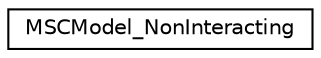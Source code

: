 digraph "Graphical Class Hierarchy"
{
  edge [fontname="Helvetica",fontsize="10",labelfontname="Helvetica",labelfontsize="10"];
  node [fontname="Helvetica",fontsize="10",shape=record];
  rankdir="LR";
  Node0 [label="MSCModel_NonInteracting",height=0.2,width=0.4,color="black", fillcolor="white", style="filled",URL="$d7/d6b/class_m_s_c_model___non_interacting.html",tooltip="The container following model for tranship. "];
}
